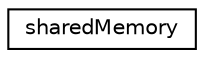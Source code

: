digraph "Graphical Class Hierarchy"
{
 // INTERACTIVE_SVG=YES
  edge [fontname="Helvetica",fontsize="10",labelfontname="Helvetica",labelfontsize="10"];
  node [fontname="Helvetica",fontsize="10",shape=record];
  rankdir="LR";
  Node1 [label="sharedMemory",height=0.2,width=0.4,color="black", fillcolor="white", style="filled",URL="$unionshared_memory.html"];
}
